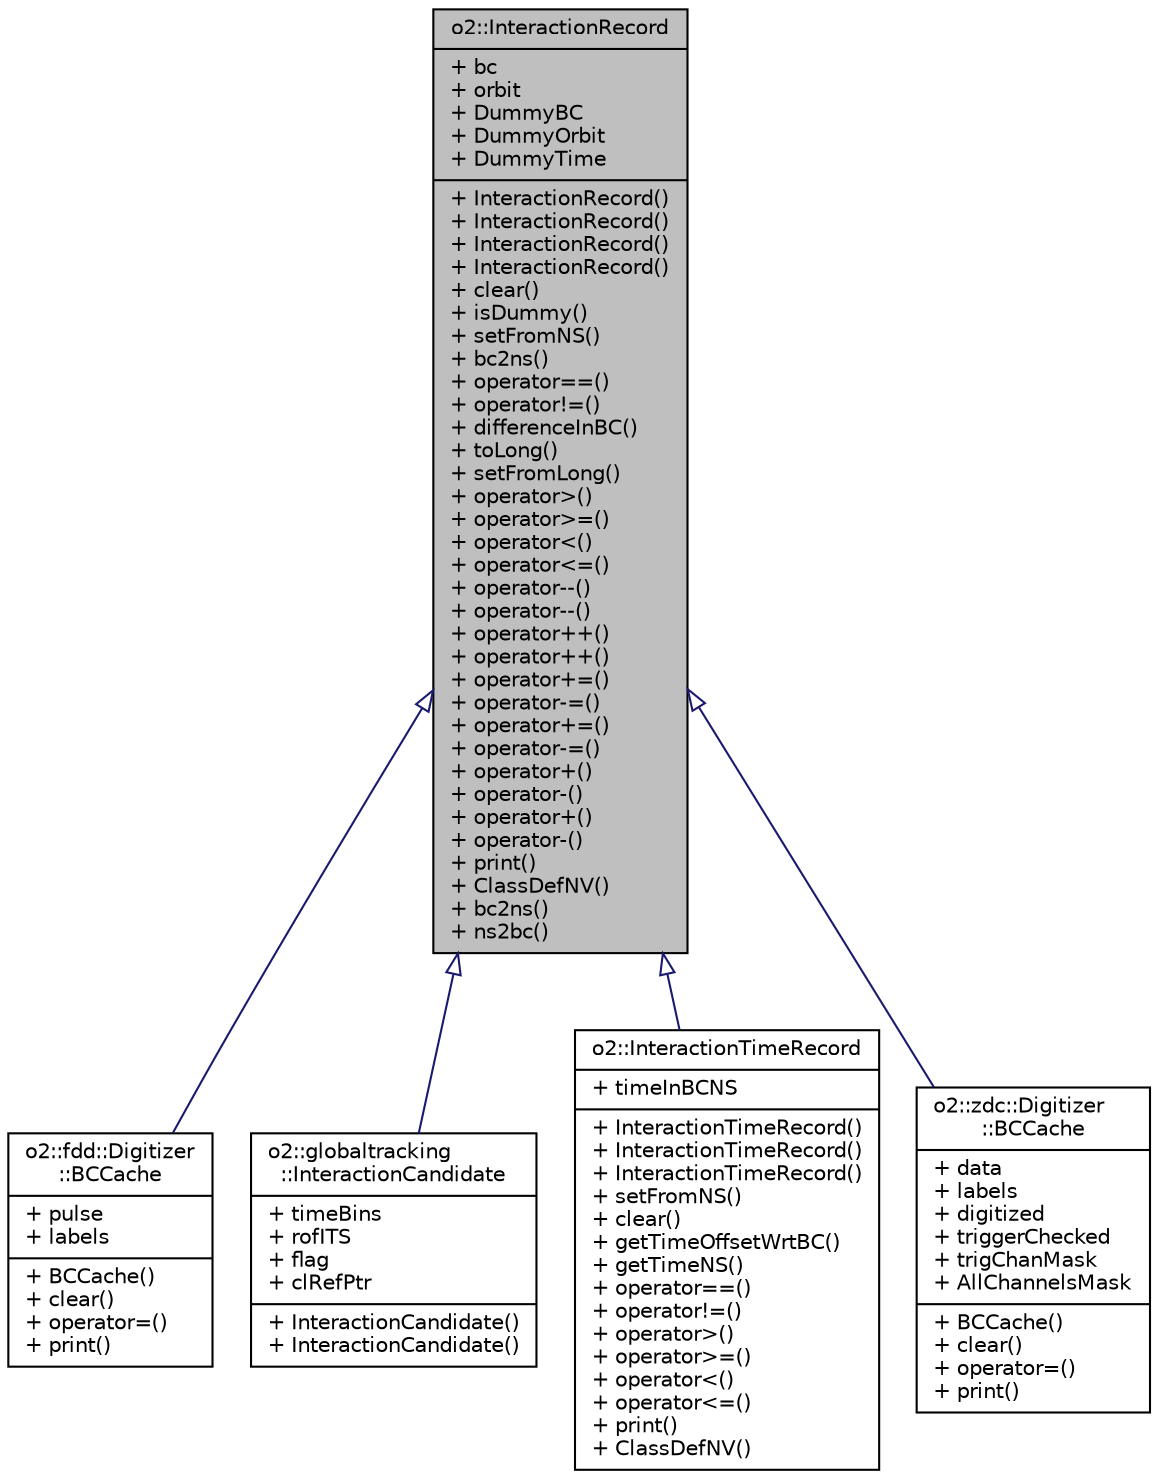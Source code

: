 digraph "o2::InteractionRecord"
{
 // INTERACTIVE_SVG=YES
  bgcolor="transparent";
  edge [fontname="Helvetica",fontsize="10",labelfontname="Helvetica",labelfontsize="10"];
  node [fontname="Helvetica",fontsize="10",shape=record];
  Node0 [label="{o2::InteractionRecord\n|+ bc\l+ orbit\l+ DummyBC\l+ DummyOrbit\l+ DummyTime\l|+ InteractionRecord()\l+ InteractionRecord()\l+ InteractionRecord()\l+ InteractionRecord()\l+ clear()\l+ isDummy()\l+ setFromNS()\l+ bc2ns()\l+ operator==()\l+ operator!=()\l+ differenceInBC()\l+ toLong()\l+ setFromLong()\l+ operator\>()\l+ operator\>=()\l+ operator\<()\l+ operator\<=()\l+ operator--()\l+ operator--()\l+ operator++()\l+ operator++()\l+ operator+=()\l+ operator-=()\l+ operator+=()\l+ operator-=()\l+ operator+()\l+ operator-()\l+ operator+()\l+ operator-()\l+ print()\l+ ClassDefNV()\l+ bc2ns()\l+ ns2bc()\l}",height=0.2,width=0.4,color="black", fillcolor="grey75", style="filled", fontcolor="black"];
  Node0 -> Node1 [dir="back",color="midnightblue",fontsize="10",style="solid",arrowtail="onormal",fontname="Helvetica"];
  Node1 [label="{o2::fdd::Digitizer\l::BCCache\n|+ pulse\l+ labels\l|+ BCCache()\l+ clear()\l+ operator=()\l+ print()\l}",height=0.2,width=0.4,color="black",URL="$dd/d97/structo2_1_1fdd_1_1Digitizer_1_1BCCache.html"];
  Node0 -> Node2 [dir="back",color="midnightblue",fontsize="10",style="solid",arrowtail="onormal",fontname="Helvetica"];
  Node2 [label="{o2::globaltracking\l::InteractionCandidate\n|+ timeBins\l+ rofITS\l+ flag\l+ clRefPtr\l|+ InteractionCandidate()\l+ InteractionCandidate()\l}",height=0.2,width=0.4,color="black",URL="$db/dc7/structo2_1_1globaltracking_1_1InteractionCandidate.html"];
  Node0 -> Node3 [dir="back",color="midnightblue",fontsize="10",style="solid",arrowtail="onormal",fontname="Helvetica"];
  Node3 [label="{o2::InteractionTimeRecord\n|+ timeInBCNS\l|+ InteractionTimeRecord()\l+ InteractionTimeRecord()\l+ InteractionTimeRecord()\l+ setFromNS()\l+ clear()\l+ getTimeOffsetWrtBC()\l+ getTimeNS()\l+ operator==()\l+ operator!=()\l+ operator\>()\l+ operator\>=()\l+ operator\<()\l+ operator\<=()\l+ print()\l+ ClassDefNV()\l}",height=0.2,width=0.4,color="black",URL="$d8/d98/structo2_1_1InteractionTimeRecord.html"];
  Node0 -> Node4 [dir="back",color="midnightblue",fontsize="10",style="solid",arrowtail="onormal",fontname="Helvetica"];
  Node4 [label="{o2::zdc::Digitizer\l::BCCache\n|+ data\l+ labels\l+ digitized\l+ triggerChecked\l+ trigChanMask\l+ AllChannelsMask\l|+ BCCache()\l+ clear()\l+ operator=()\l+ print()\l}",height=0.2,width=0.4,color="black",URL="$dd/d2e/structo2_1_1zdc_1_1Digitizer_1_1BCCache.html"];
}
